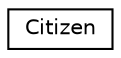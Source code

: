 digraph "Graphical Class Hierarchy"
{
 // LATEX_PDF_SIZE
  edge [fontname="Helvetica",fontsize="10",labelfontname="Helvetica",labelfontsize="10"];
  node [fontname="Helvetica",fontsize="10",shape=record];
  rankdir="LR";
  Node0 [label="Citizen",height=0.2,width=0.4,color="black", fillcolor="white", style="filled",URL="$classCitizen.html",tooltip="Represents a citizen with preferences, satisfaction level, and interactions with public services."];
}

